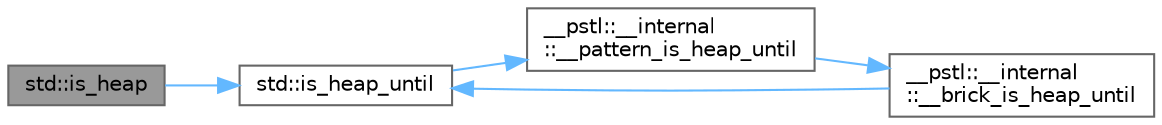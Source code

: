 digraph "std::is_heap"
{
 // LATEX_PDF_SIZE
  bgcolor="transparent";
  edge [fontname=Helvetica,fontsize=10,labelfontname=Helvetica,labelfontsize=10];
  node [fontname=Helvetica,fontsize=10,shape=box,height=0.2,width=0.4];
  rankdir="LR";
  Node1 [id="Node000001",label="std::is_heap",height=0.2,width=0.4,color="gray40", fillcolor="grey60", style="filled", fontcolor="black",tooltip=" "];
  Node1 -> Node2 [id="edge1_Node000001_Node000002",color="steelblue1",style="solid",tooltip=" "];
  Node2 [id="Node000002",label="std::is_heap_until",height=0.2,width=0.4,color="grey40", fillcolor="white", style="filled",URL="$namespacestd.html#ad64dc604fbb7c9f5f08518dfdf695dcf",tooltip=" "];
  Node2 -> Node3 [id="edge2_Node000002_Node000003",color="steelblue1",style="solid",tooltip=" "];
  Node3 [id="Node000003",label="__pstl::__internal\l::__pattern_is_heap_until",height=0.2,width=0.4,color="grey40", fillcolor="white", style="filled",URL="$namespace____pstl_1_1____internal.html#a0fe7d90d58490eee0f9aa2f92a0a48e1",tooltip=" "];
  Node3 -> Node4 [id="edge3_Node000003_Node000004",color="steelblue1",style="solid",tooltip=" "];
  Node4 [id="Node000004",label="__pstl::__internal\l::__brick_is_heap_until",height=0.2,width=0.4,color="grey40", fillcolor="white", style="filled",URL="$namespace____pstl_1_1____internal.html#a25a06be9bdcfa0b99e3c30baf1a739a0",tooltip=" "];
  Node4 -> Node2 [id="edge4_Node000004_Node000002",color="steelblue1",style="solid",tooltip=" "];
}
